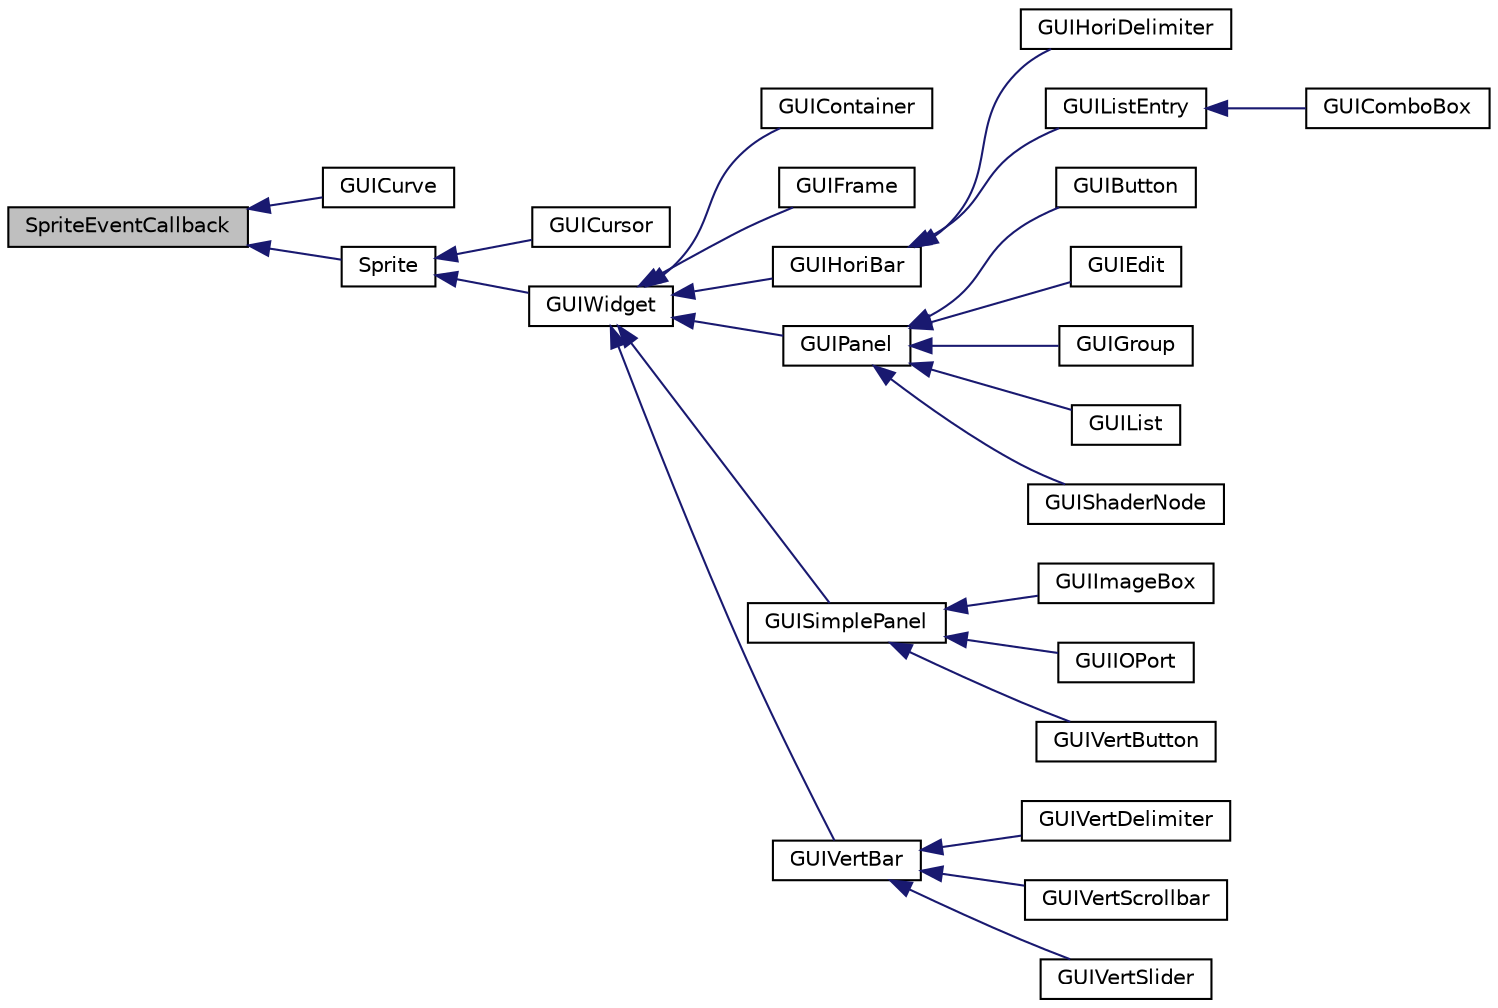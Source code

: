 digraph "SpriteEventCallback"
{
  edge [fontname="Helvetica",fontsize="10",labelfontname="Helvetica",labelfontsize="10"];
  node [fontname="Helvetica",fontsize="10",shape=record];
  rankdir="LR";
  Node1 [label="SpriteEventCallback",height=0.2,width=0.4,color="black", fillcolor="grey75", style="filled", fontcolor="black"];
  Node1 -> Node2 [dir="back",color="midnightblue",fontsize="10",style="solid",fontname="Helvetica"];
  Node2 [label="GUICurve",height=0.2,width=0.4,color="black", fillcolor="white", style="filled",URL="$class_g_u_i_curve.html"];
  Node1 -> Node3 [dir="back",color="midnightblue",fontsize="10",style="solid",fontname="Helvetica"];
  Node3 [label="Sprite",height=0.2,width=0.4,color="black", fillcolor="white", style="filled",URL="$class_sprite.html",tooltip="Sprite. "];
  Node3 -> Node4 [dir="back",color="midnightblue",fontsize="10",style="solid",fontname="Helvetica"];
  Node4 [label="GUICursor",height=0.2,width=0.4,color="black", fillcolor="white", style="filled",URL="$class_g_u_i_cursor.html",tooltip="GUICursor. "];
  Node3 -> Node5 [dir="back",color="midnightblue",fontsize="10",style="solid",fontname="Helvetica"];
  Node5 [label="GUIWidget",height=0.2,width=0.4,color="black", fillcolor="white", style="filled",URL="$class_g_u_i_widget.html"];
  Node5 -> Node6 [dir="back",color="midnightblue",fontsize="10",style="solid",fontname="Helvetica"];
  Node6 [label="GUIContainer",height=0.2,width=0.4,color="black", fillcolor="white", style="filled",URL="$class_g_u_i_container.html",tooltip="GUIContainer. "];
  Node5 -> Node7 [dir="back",color="midnightblue",fontsize="10",style="solid",fontname="Helvetica"];
  Node7 [label="GUIFrame",height=0.2,width=0.4,color="black", fillcolor="white", style="filled",URL="$class_g_u_i_frame.html"];
  Node5 -> Node8 [dir="back",color="midnightblue",fontsize="10",style="solid",fontname="Helvetica"];
  Node8 [label="GUIHoriBar",height=0.2,width=0.4,color="black", fillcolor="white", style="filled",URL="$class_g_u_i_hori_bar.html"];
  Node8 -> Node9 [dir="back",color="midnightblue",fontsize="10",style="solid",fontname="Helvetica"];
  Node9 [label="GUIHoriDelimiter",height=0.2,width=0.4,color="black", fillcolor="white", style="filled",URL="$class_g_u_i_hori_delimiter.html",tooltip="GUIHoriDelimiter. "];
  Node8 -> Node10 [dir="back",color="midnightblue",fontsize="10",style="solid",fontname="Helvetica"];
  Node10 [label="GUIListEntry",height=0.2,width=0.4,color="black", fillcolor="white", style="filled",URL="$class_g_u_i_list_entry.html",tooltip="GUIListEntry. "];
  Node10 -> Node11 [dir="back",color="midnightblue",fontsize="10",style="solid",fontname="Helvetica"];
  Node11 [label="GUIComboBox",height=0.2,width=0.4,color="black", fillcolor="white", style="filled",URL="$class_g_u_i_combo_box.html",tooltip="GUIComboBox. "];
  Node5 -> Node12 [dir="back",color="midnightblue",fontsize="10",style="solid",fontname="Helvetica"];
  Node12 [label="GUIPanel",height=0.2,width=0.4,color="black", fillcolor="white", style="filled",URL="$class_g_u_i_panel.html"];
  Node12 -> Node13 [dir="back",color="midnightblue",fontsize="10",style="solid",fontname="Helvetica"];
  Node13 [label="GUIButton",height=0.2,width=0.4,color="black", fillcolor="white", style="filled",URL="$class_g_u_i_button.html",tooltip="GUIButton. "];
  Node12 -> Node14 [dir="back",color="midnightblue",fontsize="10",style="solid",fontname="Helvetica"];
  Node14 [label="GUIEdit",height=0.2,width=0.4,color="black", fillcolor="white", style="filled",URL="$class_g_u_i_edit.html",tooltip="GUIEdit. "];
  Node12 -> Node15 [dir="back",color="midnightblue",fontsize="10",style="solid",fontname="Helvetica"];
  Node15 [label="GUIGroup",height=0.2,width=0.4,color="black", fillcolor="white", style="filled",URL="$class_g_u_i_group.html",tooltip="GUIGroup. "];
  Node12 -> Node16 [dir="back",color="midnightblue",fontsize="10",style="solid",fontname="Helvetica"];
  Node16 [label="GUIList",height=0.2,width=0.4,color="black", fillcolor="white", style="filled",URL="$class_g_u_i_list.html",tooltip="GUIList. "];
  Node12 -> Node17 [dir="back",color="midnightblue",fontsize="10",style="solid",fontname="Helvetica"];
  Node17 [label="GUIShaderNode",height=0.2,width=0.4,color="black", fillcolor="white", style="filled",URL="$class_g_u_i_shader_node.html"];
  Node5 -> Node18 [dir="back",color="midnightblue",fontsize="10",style="solid",fontname="Helvetica"];
  Node18 [label="GUISimplePanel",height=0.2,width=0.4,color="black", fillcolor="white", style="filled",URL="$class_g_u_i_simple_panel.html"];
  Node18 -> Node19 [dir="back",color="midnightblue",fontsize="10",style="solid",fontname="Helvetica"];
  Node19 [label="GUIImageBox",height=0.2,width=0.4,color="black", fillcolor="white", style="filled",URL="$class_g_u_i_image_box.html",tooltip="GUIImageBox. "];
  Node18 -> Node20 [dir="back",color="midnightblue",fontsize="10",style="solid",fontname="Helvetica"];
  Node20 [label="GUIIOPort",height=0.2,width=0.4,color="black", fillcolor="white", style="filled",URL="$class_g_u_i_i_o_port.html",tooltip="GUIIOPort. "];
  Node18 -> Node21 [dir="back",color="midnightblue",fontsize="10",style="solid",fontname="Helvetica"];
  Node21 [label="GUIVertButton",height=0.2,width=0.4,color="black", fillcolor="white", style="filled",URL="$class_g_u_i_vert_button.html",tooltip="GUIVertButton. "];
  Node5 -> Node22 [dir="back",color="midnightblue",fontsize="10",style="solid",fontname="Helvetica"];
  Node22 [label="GUIVertBar",height=0.2,width=0.4,color="black", fillcolor="white", style="filled",URL="$class_g_u_i_vert_bar.html"];
  Node22 -> Node23 [dir="back",color="midnightblue",fontsize="10",style="solid",fontname="Helvetica"];
  Node23 [label="GUIVertDelimiter",height=0.2,width=0.4,color="black", fillcolor="white", style="filled",URL="$class_g_u_i_vert_delimiter.html"];
  Node22 -> Node24 [dir="back",color="midnightblue",fontsize="10",style="solid",fontname="Helvetica"];
  Node24 [label="GUIVertScrollbar",height=0.2,width=0.4,color="black", fillcolor="white", style="filled",URL="$class_g_u_i_vert_scrollbar.html",tooltip="GUIVertScrollbar. "];
  Node22 -> Node25 [dir="back",color="midnightblue",fontsize="10",style="solid",fontname="Helvetica"];
  Node25 [label="GUIVertSlider",height=0.2,width=0.4,color="black", fillcolor="white", style="filled",URL="$class_g_u_i_vert_slider.html",tooltip="GUIVertSlider. "];
}
